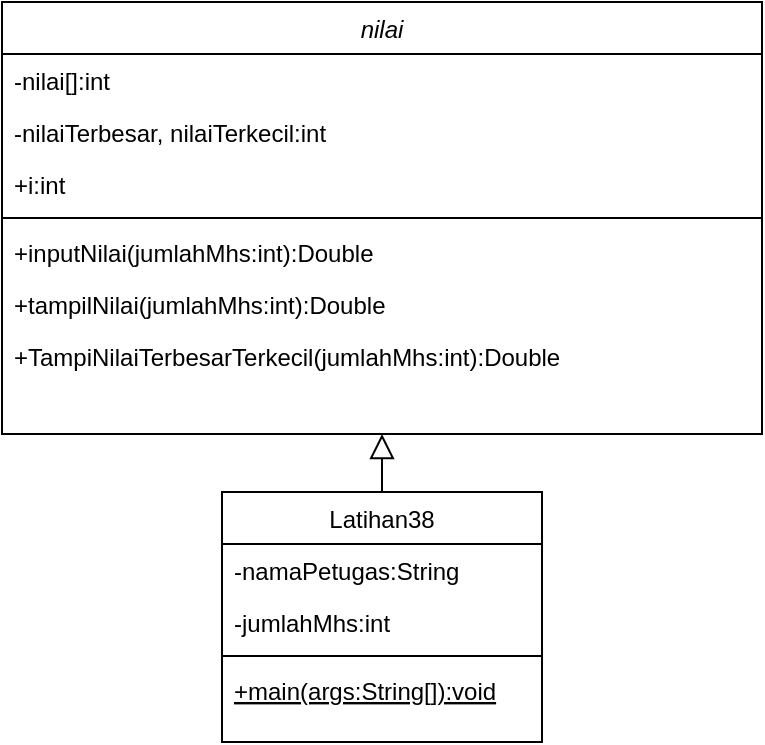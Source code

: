<mxfile version="13.8.9-1" type="github">
  <diagram id="C5RBs43oDa-KdzZeNtuy" name="Page-1">
    <mxGraphModel dx="462" dy="761" grid="1" gridSize="10" guides="1" tooltips="1" connect="1" arrows="1" fold="1" page="1" pageScale="1" pageWidth="827" pageHeight="1169" math="0" shadow="0">
      <root>
        <mxCell id="WIyWlLk6GJQsqaUBKTNV-0" />
        <mxCell id="WIyWlLk6GJQsqaUBKTNV-1" parent="WIyWlLk6GJQsqaUBKTNV-0" />
        <mxCell id="v2fbGBIJ8o61CAA1YX-M-0" value="nilai" style="swimlane;fontStyle=2;align=center;verticalAlign=top;childLayout=stackLayout;horizontal=1;startSize=26;horizontalStack=0;resizeParent=1;resizeLast=0;collapsible=1;marginBottom=0;rounded=0;shadow=0;strokeWidth=1;" vertex="1" parent="WIyWlLk6GJQsqaUBKTNV-1">
          <mxGeometry x="220" y="180" width="380" height="216" as="geometry">
            <mxRectangle x="230" y="140" width="160" height="26" as="alternateBounds" />
          </mxGeometry>
        </mxCell>
        <mxCell id="v2fbGBIJ8o61CAA1YX-M-1" value="-nilai[]:int" style="text;align=left;verticalAlign=top;spacingLeft=4;spacingRight=4;overflow=hidden;rotatable=0;points=[[0,0.5],[1,0.5]];portConstraint=eastwest;" vertex="1" parent="v2fbGBIJ8o61CAA1YX-M-0">
          <mxGeometry y="26" width="380" height="26" as="geometry" />
        </mxCell>
        <mxCell id="v2fbGBIJ8o61CAA1YX-M-2" value="-nilaiTerbesar, nilaiTerkecil:int" style="text;align=left;verticalAlign=top;spacingLeft=4;spacingRight=4;overflow=hidden;rotatable=0;points=[[0,0.5],[1,0.5]];portConstraint=eastwest;" vertex="1" parent="v2fbGBIJ8o61CAA1YX-M-0">
          <mxGeometry y="52" width="380" height="26" as="geometry" />
        </mxCell>
        <mxCell id="v2fbGBIJ8o61CAA1YX-M-17" value="+i:int" style="text;align=left;verticalAlign=top;spacingLeft=4;spacingRight=4;overflow=hidden;rotatable=0;points=[[0,0.5],[1,0.5]];portConstraint=eastwest;" vertex="1" parent="v2fbGBIJ8o61CAA1YX-M-0">
          <mxGeometry y="78" width="380" height="26" as="geometry" />
        </mxCell>
        <mxCell id="v2fbGBIJ8o61CAA1YX-M-5" value="" style="line;html=1;strokeWidth=1;align=left;verticalAlign=middle;spacingTop=-1;spacingLeft=3;spacingRight=3;rotatable=0;labelPosition=right;points=[];portConstraint=eastwest;" vertex="1" parent="v2fbGBIJ8o61CAA1YX-M-0">
          <mxGeometry y="104" width="380" height="8" as="geometry" />
        </mxCell>
        <mxCell id="v2fbGBIJ8o61CAA1YX-M-6" value="+inputNilai(jumlahMhs:int):Double" style="text;align=left;verticalAlign=top;spacingLeft=4;spacingRight=4;overflow=hidden;rotatable=0;points=[[0,0.5],[1,0.5]];portConstraint=eastwest;" vertex="1" parent="v2fbGBIJ8o61CAA1YX-M-0">
          <mxGeometry y="112" width="380" height="26" as="geometry" />
        </mxCell>
        <mxCell id="v2fbGBIJ8o61CAA1YX-M-16" value="+tampilNilai(jumlahMhs:int):Double" style="text;align=left;verticalAlign=top;spacingLeft=4;spacingRight=4;overflow=hidden;rotatable=0;points=[[0,0.5],[1,0.5]];portConstraint=eastwest;" vertex="1" parent="v2fbGBIJ8o61CAA1YX-M-0">
          <mxGeometry y="138" width="380" height="26" as="geometry" />
        </mxCell>
        <mxCell id="v2fbGBIJ8o61CAA1YX-M-15" value="+TampiNilaiTerbesarTerkecil(jumlahMhs:int):Double" style="text;align=left;verticalAlign=top;spacingLeft=4;spacingRight=4;overflow=hidden;rotatable=0;points=[[0,0.5],[1,0.5]];portConstraint=eastwest;" vertex="1" parent="v2fbGBIJ8o61CAA1YX-M-0">
          <mxGeometry y="164" width="380" height="26" as="geometry" />
        </mxCell>
        <mxCell id="v2fbGBIJ8o61CAA1YX-M-8" value="Latihan38" style="swimlane;fontStyle=0;align=center;verticalAlign=top;childLayout=stackLayout;horizontal=1;startSize=26;horizontalStack=0;resizeParent=1;resizeLast=0;collapsible=1;marginBottom=0;rounded=0;shadow=0;strokeWidth=1;" vertex="1" parent="WIyWlLk6GJQsqaUBKTNV-1">
          <mxGeometry x="330" y="425" width="160" height="125" as="geometry">
            <mxRectangle x="130" y="380" width="160" height="26" as="alternateBounds" />
          </mxGeometry>
        </mxCell>
        <mxCell id="v2fbGBIJ8o61CAA1YX-M-9" value="-namaPetugas:String" style="text;align=left;verticalAlign=top;spacingLeft=4;spacingRight=4;overflow=hidden;rotatable=0;points=[[0,0.5],[1,0.5]];portConstraint=eastwest;" vertex="1" parent="v2fbGBIJ8o61CAA1YX-M-8">
          <mxGeometry y="26" width="160" height="26" as="geometry" />
        </mxCell>
        <mxCell id="v2fbGBIJ8o61CAA1YX-M-10" value="-jumlahMhs:int" style="text;align=left;verticalAlign=top;spacingLeft=4;spacingRight=4;overflow=hidden;rotatable=0;points=[[0,0.5],[1,0.5]];portConstraint=eastwest;rounded=0;shadow=0;html=0;" vertex="1" parent="v2fbGBIJ8o61CAA1YX-M-8">
          <mxGeometry y="52" width="160" height="26" as="geometry" />
        </mxCell>
        <mxCell id="v2fbGBIJ8o61CAA1YX-M-11" value="" style="line;html=1;strokeWidth=1;align=left;verticalAlign=middle;spacingTop=-1;spacingLeft=3;spacingRight=3;rotatable=0;labelPosition=right;points=[];portConstraint=eastwest;" vertex="1" parent="v2fbGBIJ8o61CAA1YX-M-8">
          <mxGeometry y="78" width="160" height="8" as="geometry" />
        </mxCell>
        <mxCell id="v2fbGBIJ8o61CAA1YX-M-12" value="+main(args:String[]):void" style="text;align=left;verticalAlign=top;spacingLeft=4;spacingRight=4;overflow=hidden;rotatable=0;points=[[0,0.5],[1,0.5]];portConstraint=eastwest;fontStyle=4" vertex="1" parent="v2fbGBIJ8o61CAA1YX-M-8">
          <mxGeometry y="86" width="160" height="18" as="geometry" />
        </mxCell>
        <mxCell id="v2fbGBIJ8o61CAA1YX-M-13" value="" style="endArrow=block;endSize=10;endFill=0;shadow=0;strokeWidth=1;rounded=0;edgeStyle=elbowEdgeStyle;elbow=vertical;" edge="1" parent="WIyWlLk6GJQsqaUBKTNV-1" source="v2fbGBIJ8o61CAA1YX-M-8" target="v2fbGBIJ8o61CAA1YX-M-0">
          <mxGeometry width="160" relative="1" as="geometry">
            <mxPoint x="200" y="203" as="sourcePoint" />
            <mxPoint x="200" y="203" as="targetPoint" />
          </mxGeometry>
        </mxCell>
      </root>
    </mxGraphModel>
  </diagram>
</mxfile>
